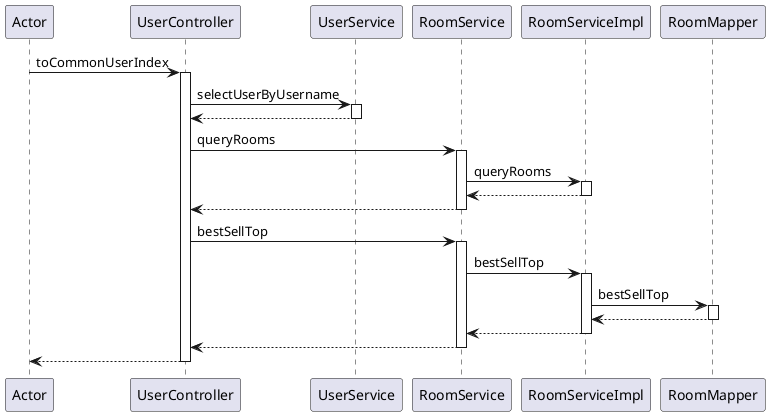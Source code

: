@startuml
participant Actor
Actor -> UserController : toCommonUserIndex
activate UserController
UserController -> UserService : selectUserByUsername
activate UserService
UserService --> UserController
deactivate UserService
UserController -> RoomService : queryRooms
activate RoomService
RoomService -> RoomServiceImpl : queryRooms
activate RoomServiceImpl
RoomServiceImpl --> RoomService
deactivate RoomServiceImpl
RoomService --> UserController
deactivate RoomService
UserController -> RoomService : bestSellTop
activate RoomService
RoomService -> RoomServiceImpl : bestSellTop
activate RoomServiceImpl
RoomServiceImpl -> RoomMapper : bestSellTop
activate RoomMapper
RoomMapper --> RoomServiceImpl
deactivate RoomMapper
RoomServiceImpl --> RoomService
deactivate RoomServiceImpl
RoomService --> UserController
deactivate RoomService
return
@enduml